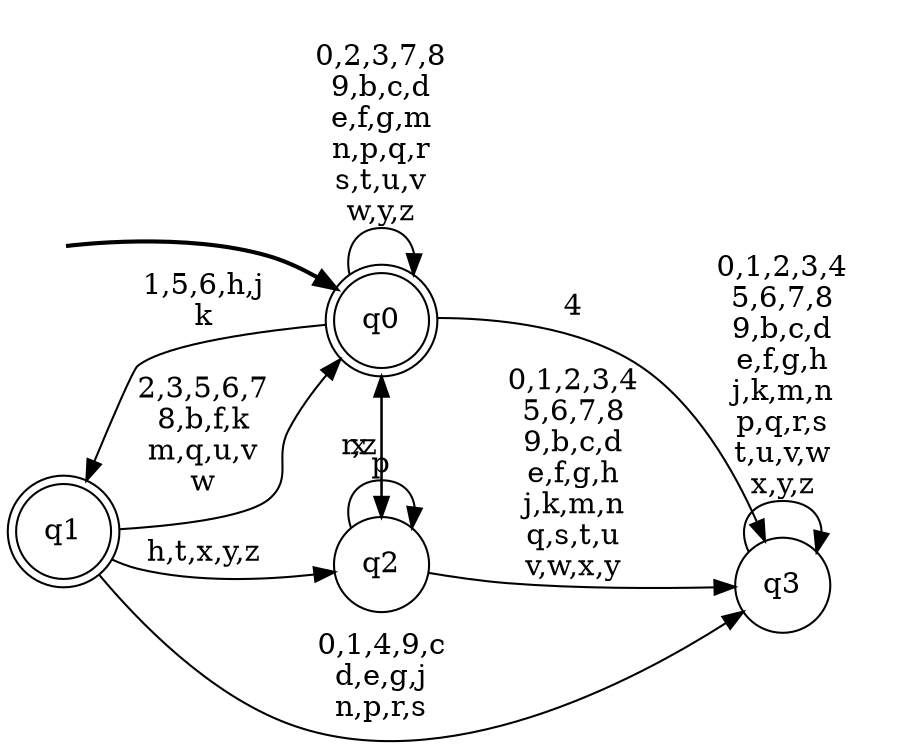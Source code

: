 digraph BlueStarA {
__start0 [style = invis, shape = none, label = "", width = 0, height = 0];

rankdir=LR;
size="8,5";

s0 [style="rounded,filled", color="black", fillcolor="white" shape="doublecircle", label="q0"];
s1 [style="rounded,filled", color="black", fillcolor="white" shape="doublecircle", label="q1"];
s2 [style="filled", color="black", fillcolor="white" shape="circle", label="q2"];
s3 [style="filled", color="black", fillcolor="white" shape="circle", label="q3"];
subgraph cluster_main { 
	graph [pad=".75", ranksep="0.15", nodesep="0.15"];
	 style=invis; 
	__start0 -> s0 [penwidth=2];
}
s0 -> s0 [label="0,2,3,7,8\n9,b,c,d\ne,f,g,m\nn,p,q,r\ns,t,u,v\nw,y,z"];
s0 -> s1 [label="1,5,6,h,j\nk"];
s0 -> s2 [label="x"];
s0 -> s3 [label="4"];
s1 -> s0 [label="2,3,5,6,7\n8,b,f,k\nm,q,u,v\nw"];
s1 -> s2 [label="h,t,x,y,z"];
s1 -> s3 [label="0,1,4,9,c\nd,e,g,j\nn,p,r,s"];
s2 -> s0 [label="r,z"];
s2 -> s2 [label="p"];
s2 -> s3 [label="0,1,2,3,4\n5,6,7,8\n9,b,c,d\ne,f,g,h\nj,k,m,n\nq,s,t,u\nv,w,x,y"];
s3 -> s3 [label="0,1,2,3,4\n5,6,7,8\n9,b,c,d\ne,f,g,h\nj,k,m,n\np,q,r,s\nt,u,v,w\nx,y,z"];

}